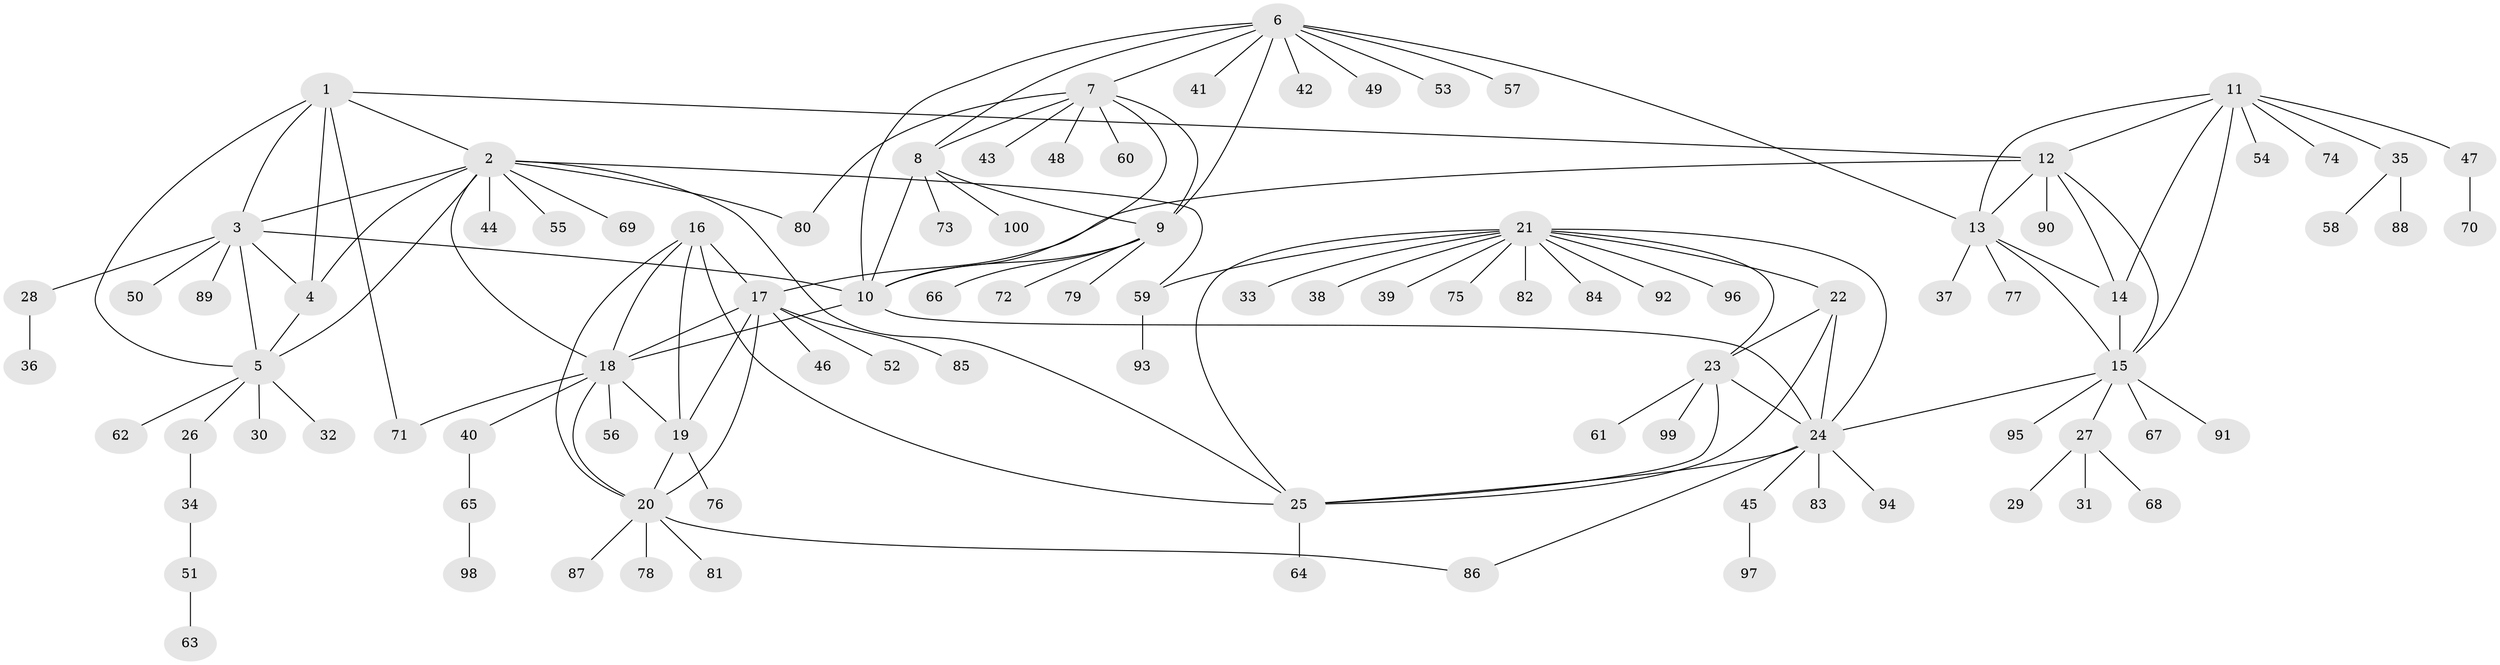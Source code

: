 // Generated by graph-tools (version 1.1) at 2025/02/03/09/25 03:02:44]
// undirected, 100 vertices, 139 edges
graph export_dot {
graph [start="1"]
  node [color=gray90,style=filled];
  1;
  2;
  3;
  4;
  5;
  6;
  7;
  8;
  9;
  10;
  11;
  12;
  13;
  14;
  15;
  16;
  17;
  18;
  19;
  20;
  21;
  22;
  23;
  24;
  25;
  26;
  27;
  28;
  29;
  30;
  31;
  32;
  33;
  34;
  35;
  36;
  37;
  38;
  39;
  40;
  41;
  42;
  43;
  44;
  45;
  46;
  47;
  48;
  49;
  50;
  51;
  52;
  53;
  54;
  55;
  56;
  57;
  58;
  59;
  60;
  61;
  62;
  63;
  64;
  65;
  66;
  67;
  68;
  69;
  70;
  71;
  72;
  73;
  74;
  75;
  76;
  77;
  78;
  79;
  80;
  81;
  82;
  83;
  84;
  85;
  86;
  87;
  88;
  89;
  90;
  91;
  92;
  93;
  94;
  95;
  96;
  97;
  98;
  99;
  100;
  1 -- 2;
  1 -- 3;
  1 -- 4;
  1 -- 5;
  1 -- 12;
  1 -- 71;
  2 -- 3;
  2 -- 4;
  2 -- 5;
  2 -- 18;
  2 -- 25;
  2 -- 44;
  2 -- 55;
  2 -- 59;
  2 -- 69;
  2 -- 80;
  3 -- 4;
  3 -- 5;
  3 -- 10;
  3 -- 28;
  3 -- 50;
  3 -- 89;
  4 -- 5;
  5 -- 26;
  5 -- 30;
  5 -- 32;
  5 -- 62;
  6 -- 7;
  6 -- 8;
  6 -- 9;
  6 -- 10;
  6 -- 13;
  6 -- 41;
  6 -- 42;
  6 -- 49;
  6 -- 53;
  6 -- 57;
  7 -- 8;
  7 -- 9;
  7 -- 10;
  7 -- 43;
  7 -- 48;
  7 -- 60;
  7 -- 80;
  8 -- 9;
  8 -- 10;
  8 -- 73;
  8 -- 100;
  9 -- 10;
  9 -- 66;
  9 -- 72;
  9 -- 79;
  10 -- 18;
  10 -- 24;
  11 -- 12;
  11 -- 13;
  11 -- 14;
  11 -- 15;
  11 -- 35;
  11 -- 47;
  11 -- 54;
  11 -- 74;
  12 -- 13;
  12 -- 14;
  12 -- 15;
  12 -- 17;
  12 -- 90;
  13 -- 14;
  13 -- 15;
  13 -- 37;
  13 -- 77;
  14 -- 15;
  15 -- 24;
  15 -- 27;
  15 -- 67;
  15 -- 91;
  15 -- 95;
  16 -- 17;
  16 -- 18;
  16 -- 19;
  16 -- 20;
  16 -- 25;
  17 -- 18;
  17 -- 19;
  17 -- 20;
  17 -- 46;
  17 -- 52;
  17 -- 85;
  18 -- 19;
  18 -- 20;
  18 -- 40;
  18 -- 56;
  18 -- 71;
  19 -- 20;
  19 -- 76;
  20 -- 78;
  20 -- 81;
  20 -- 86;
  20 -- 87;
  21 -- 22;
  21 -- 23;
  21 -- 24;
  21 -- 25;
  21 -- 33;
  21 -- 38;
  21 -- 39;
  21 -- 59;
  21 -- 75;
  21 -- 82;
  21 -- 84;
  21 -- 92;
  21 -- 96;
  22 -- 23;
  22 -- 24;
  22 -- 25;
  23 -- 24;
  23 -- 25;
  23 -- 61;
  23 -- 99;
  24 -- 25;
  24 -- 45;
  24 -- 83;
  24 -- 86;
  24 -- 94;
  25 -- 64;
  26 -- 34;
  27 -- 29;
  27 -- 31;
  27 -- 68;
  28 -- 36;
  34 -- 51;
  35 -- 58;
  35 -- 88;
  40 -- 65;
  45 -- 97;
  47 -- 70;
  51 -- 63;
  59 -- 93;
  65 -- 98;
}
